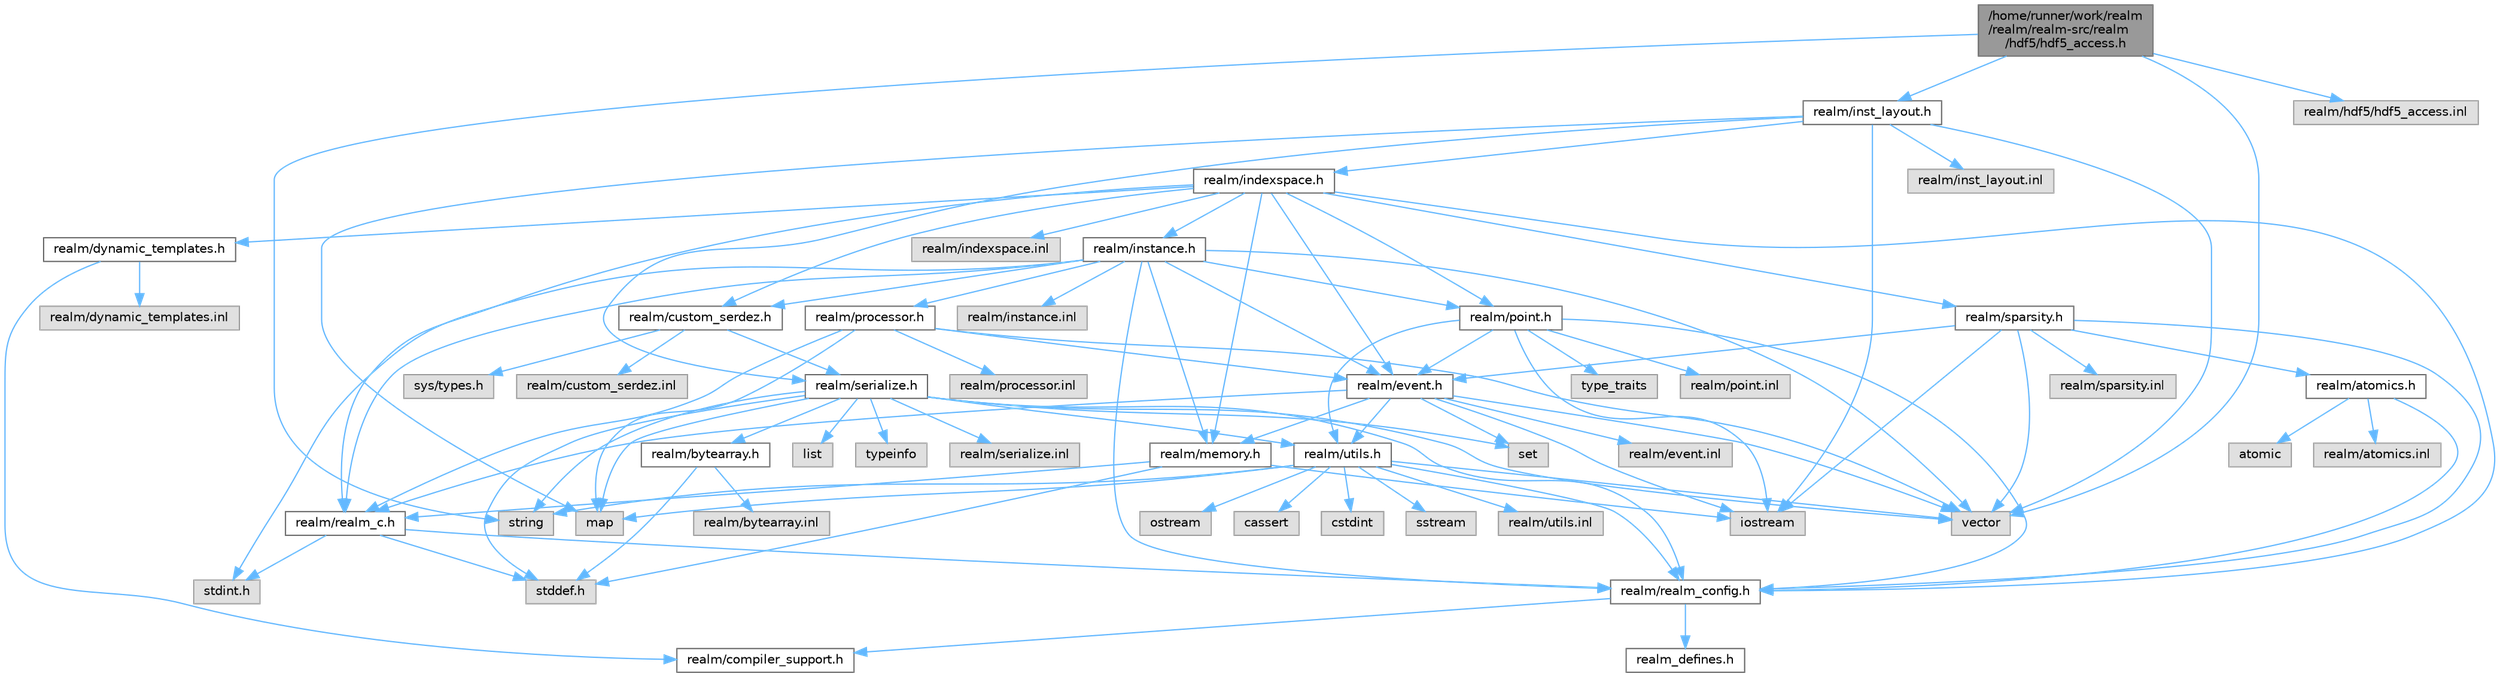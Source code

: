 digraph "/home/runner/work/realm/realm/realm-src/realm/hdf5/hdf5_access.h"
{
 // LATEX_PDF_SIZE
  bgcolor="transparent";
  edge [fontname=Helvetica,fontsize=10,labelfontname=Helvetica,labelfontsize=10];
  node [fontname=Helvetica,fontsize=10,shape=box,height=0.2,width=0.4];
  Node1 [id="Node000001",label="/home/runner/work/realm\l/realm/realm-src/realm\l/hdf5/hdf5_access.h",height=0.2,width=0.4,color="gray40", fillcolor="grey60", style="filled", fontcolor="black",tooltip=" "];
  Node1 -> Node2 [id="edge1_Node000001_Node000002",color="steelblue1",style="solid",tooltip=" "];
  Node2 [id="Node000002",label="realm/inst_layout.h",height=0.2,width=0.4,color="grey40", fillcolor="white", style="filled",URL="$inst__layout_8h.html",tooltip=" "];
  Node2 -> Node3 [id="edge2_Node000002_Node000003",color="steelblue1",style="solid",tooltip=" "];
  Node3 [id="Node000003",label="realm/indexspace.h",height=0.2,width=0.4,color="grey40", fillcolor="white", style="filled",URL="$indexspace_8h.html",tooltip=" "];
  Node3 -> Node4 [id="edge3_Node000003_Node000004",color="steelblue1",style="solid",tooltip=" "];
  Node4 [id="Node000004",label="realm/event.h",height=0.2,width=0.4,color="grey40", fillcolor="white", style="filled",URL="$event_8h.html",tooltip=" "];
  Node4 -> Node5 [id="edge4_Node000004_Node000005",color="steelblue1",style="solid",tooltip=" "];
  Node5 [id="Node000005",label="realm/realm_c.h",height=0.2,width=0.4,color="grey40", fillcolor="white", style="filled",URL="$realm__c_8h.html",tooltip=" "];
  Node5 -> Node6 [id="edge5_Node000005_Node000006",color="steelblue1",style="solid",tooltip=" "];
  Node6 [id="Node000006",label="realm/realm_config.h",height=0.2,width=0.4,color="grey40", fillcolor="white", style="filled",URL="$realm__config_8h.html",tooltip=" "];
  Node6 -> Node7 [id="edge6_Node000006_Node000007",color="steelblue1",style="solid",tooltip=" "];
  Node7 [id="Node000007",label="realm_defines.h",height=0.2,width=0.4,color="grey40", fillcolor="white", style="filled",URL="$realm__defines_8h.html",tooltip=" "];
  Node6 -> Node8 [id="edge7_Node000006_Node000008",color="steelblue1",style="solid",tooltip=" "];
  Node8 [id="Node000008",label="realm/compiler_support.h",height=0.2,width=0.4,color="grey40", fillcolor="white", style="filled",URL="$compiler__support_8h.html",tooltip=" "];
  Node5 -> Node9 [id="edge8_Node000005_Node000009",color="steelblue1",style="solid",tooltip=" "];
  Node9 [id="Node000009",label="stddef.h",height=0.2,width=0.4,color="grey60", fillcolor="#E0E0E0", style="filled",tooltip=" "];
  Node5 -> Node10 [id="edge9_Node000005_Node000010",color="steelblue1",style="solid",tooltip=" "];
  Node10 [id="Node000010",label="stdint.h",height=0.2,width=0.4,color="grey60", fillcolor="#E0E0E0", style="filled",tooltip=" "];
  Node4 -> Node11 [id="edge10_Node000004_Node000011",color="steelblue1",style="solid",tooltip=" "];
  Node11 [id="Node000011",label="realm/utils.h",height=0.2,width=0.4,color="grey40", fillcolor="white", style="filled",URL="$utils_8h.html",tooltip=" "];
  Node11 -> Node6 [id="edge11_Node000011_Node000006",color="steelblue1",style="solid",tooltip=" "];
  Node11 -> Node12 [id="edge12_Node000011_Node000012",color="steelblue1",style="solid",tooltip=" "];
  Node12 [id="Node000012",label="string",height=0.2,width=0.4,color="grey60", fillcolor="#E0E0E0", style="filled",tooltip=" "];
  Node11 -> Node13 [id="edge13_Node000011_Node000013",color="steelblue1",style="solid",tooltip=" "];
  Node13 [id="Node000013",label="ostream",height=0.2,width=0.4,color="grey60", fillcolor="#E0E0E0", style="filled",tooltip=" "];
  Node11 -> Node14 [id="edge14_Node000011_Node000014",color="steelblue1",style="solid",tooltip=" "];
  Node14 [id="Node000014",label="vector",height=0.2,width=0.4,color="grey60", fillcolor="#E0E0E0", style="filled",tooltip=" "];
  Node11 -> Node15 [id="edge15_Node000011_Node000015",color="steelblue1",style="solid",tooltip=" "];
  Node15 [id="Node000015",label="map",height=0.2,width=0.4,color="grey60", fillcolor="#E0E0E0", style="filled",tooltip=" "];
  Node11 -> Node16 [id="edge16_Node000011_Node000016",color="steelblue1",style="solid",tooltip=" "];
  Node16 [id="Node000016",label="cassert",height=0.2,width=0.4,color="grey60", fillcolor="#E0E0E0", style="filled",tooltip=" "];
  Node11 -> Node17 [id="edge17_Node000011_Node000017",color="steelblue1",style="solid",tooltip=" "];
  Node17 [id="Node000017",label="cstdint",height=0.2,width=0.4,color="grey60", fillcolor="#E0E0E0", style="filled",tooltip=" "];
  Node11 -> Node18 [id="edge18_Node000011_Node000018",color="steelblue1",style="solid",tooltip=" "];
  Node18 [id="Node000018",label="sstream",height=0.2,width=0.4,color="grey60", fillcolor="#E0E0E0", style="filled",tooltip=" "];
  Node11 -> Node19 [id="edge19_Node000011_Node000019",color="steelblue1",style="solid",tooltip=" "];
  Node19 [id="Node000019",label="realm/utils.inl",height=0.2,width=0.4,color="grey60", fillcolor="#E0E0E0", style="filled",tooltip=" "];
  Node4 -> Node20 [id="edge20_Node000004_Node000020",color="steelblue1",style="solid",tooltip=" "];
  Node20 [id="Node000020",label="realm/memory.h",height=0.2,width=0.4,color="grey40", fillcolor="white", style="filled",URL="$memory_8h.html",tooltip=" "];
  Node20 -> Node5 [id="edge21_Node000020_Node000005",color="steelblue1",style="solid",tooltip=" "];
  Node20 -> Node9 [id="edge22_Node000020_Node000009",color="steelblue1",style="solid",tooltip=" "];
  Node20 -> Node21 [id="edge23_Node000020_Node000021",color="steelblue1",style="solid",tooltip=" "];
  Node21 [id="Node000021",label="iostream",height=0.2,width=0.4,color="grey60", fillcolor="#E0E0E0", style="filled",tooltip=" "];
  Node4 -> Node14 [id="edge24_Node000004_Node000014",color="steelblue1",style="solid",tooltip=" "];
  Node4 -> Node22 [id="edge25_Node000004_Node000022",color="steelblue1",style="solid",tooltip=" "];
  Node22 [id="Node000022",label="set",height=0.2,width=0.4,color="grey60", fillcolor="#E0E0E0", style="filled",tooltip=" "];
  Node4 -> Node21 [id="edge26_Node000004_Node000021",color="steelblue1",style="solid",tooltip=" "];
  Node4 -> Node23 [id="edge27_Node000004_Node000023",color="steelblue1",style="solid",tooltip=" "];
  Node23 [id="Node000023",label="realm/event.inl",height=0.2,width=0.4,color="grey60", fillcolor="#E0E0E0", style="filled",tooltip=" "];
  Node3 -> Node20 [id="edge28_Node000003_Node000020",color="steelblue1",style="solid",tooltip=" "];
  Node3 -> Node24 [id="edge29_Node000003_Node000024",color="steelblue1",style="solid",tooltip=" "];
  Node24 [id="Node000024",label="realm/point.h",height=0.2,width=0.4,color="grey40", fillcolor="white", style="filled",URL="$point_8h.html",tooltip=" "];
  Node24 -> Node6 [id="edge30_Node000024_Node000006",color="steelblue1",style="solid",tooltip=" "];
  Node24 -> Node4 [id="edge31_Node000024_Node000004",color="steelblue1",style="solid",tooltip=" "];
  Node24 -> Node11 [id="edge32_Node000024_Node000011",color="steelblue1",style="solid",tooltip=" "];
  Node24 -> Node21 [id="edge33_Node000024_Node000021",color="steelblue1",style="solid",tooltip=" "];
  Node24 -> Node25 [id="edge34_Node000024_Node000025",color="steelblue1",style="solid",tooltip=" "];
  Node25 [id="Node000025",label="type_traits",height=0.2,width=0.4,color="grey60", fillcolor="#E0E0E0", style="filled",tooltip=" "];
  Node24 -> Node26 [id="edge35_Node000024_Node000026",color="steelblue1",style="solid",tooltip=" "];
  Node26 [id="Node000026",label="realm/point.inl",height=0.2,width=0.4,color="grey60", fillcolor="#E0E0E0", style="filled",tooltip=" "];
  Node3 -> Node27 [id="edge36_Node000003_Node000027",color="steelblue1",style="solid",tooltip=" "];
  Node27 [id="Node000027",label="realm/instance.h",height=0.2,width=0.4,color="grey40", fillcolor="white", style="filled",URL="$instance_8h.html",tooltip=" "];
  Node27 -> Node6 [id="edge37_Node000027_Node000006",color="steelblue1",style="solid",tooltip=" "];
  Node27 -> Node5 [id="edge38_Node000027_Node000005",color="steelblue1",style="solid",tooltip=" "];
  Node27 -> Node4 [id="edge39_Node000027_Node000004",color="steelblue1",style="solid",tooltip=" "];
  Node27 -> Node20 [id="edge40_Node000027_Node000020",color="steelblue1",style="solid",tooltip=" "];
  Node27 -> Node28 [id="edge41_Node000027_Node000028",color="steelblue1",style="solid",tooltip=" "];
  Node28 [id="Node000028",label="realm/processor.h",height=0.2,width=0.4,color="grey40", fillcolor="white", style="filled",URL="$processor_8h.html",tooltip=" "];
  Node28 -> Node5 [id="edge42_Node000028_Node000005",color="steelblue1",style="solid",tooltip=" "];
  Node28 -> Node4 [id="edge43_Node000028_Node000004",color="steelblue1",style="solid",tooltip=" "];
  Node28 -> Node14 [id="edge44_Node000028_Node000014",color="steelblue1",style="solid",tooltip=" "];
  Node28 -> Node15 [id="edge45_Node000028_Node000015",color="steelblue1",style="solid",tooltip=" "];
  Node28 -> Node29 [id="edge46_Node000028_Node000029",color="steelblue1",style="solid",tooltip=" "];
  Node29 [id="Node000029",label="realm/processor.inl",height=0.2,width=0.4,color="grey60", fillcolor="#E0E0E0", style="filled",tooltip=" "];
  Node27 -> Node24 [id="edge47_Node000027_Node000024",color="steelblue1",style="solid",tooltip=" "];
  Node27 -> Node30 [id="edge48_Node000027_Node000030",color="steelblue1",style="solid",tooltip=" "];
  Node30 [id="Node000030",label="realm/custom_serdez.h",height=0.2,width=0.4,color="grey40", fillcolor="white", style="filled",URL="$custom__serdez_8h.html",tooltip=" "];
  Node30 -> Node31 [id="edge49_Node000030_Node000031",color="steelblue1",style="solid",tooltip=" "];
  Node31 [id="Node000031",label="realm/serialize.h",height=0.2,width=0.4,color="grey40", fillcolor="white", style="filled",URL="$serialize_8h.html",tooltip=" "];
  Node31 -> Node6 [id="edge50_Node000031_Node000006",color="steelblue1",style="solid",tooltip=" "];
  Node31 -> Node32 [id="edge51_Node000031_Node000032",color="steelblue1",style="solid",tooltip=" "];
  Node32 [id="Node000032",label="realm/bytearray.h",height=0.2,width=0.4,color="grey40", fillcolor="white", style="filled",URL="$bytearray_8h.html",tooltip=" "];
  Node32 -> Node9 [id="edge52_Node000032_Node000009",color="steelblue1",style="solid",tooltip=" "];
  Node32 -> Node33 [id="edge53_Node000032_Node000033",color="steelblue1",style="solid",tooltip=" "];
  Node33 [id="Node000033",label="realm/bytearray.inl",height=0.2,width=0.4,color="grey60", fillcolor="#E0E0E0", style="filled",tooltip=" "];
  Node31 -> Node11 [id="edge54_Node000031_Node000011",color="steelblue1",style="solid",tooltip=" "];
  Node31 -> Node9 [id="edge55_Node000031_Node000009",color="steelblue1",style="solid",tooltip=" "];
  Node31 -> Node14 [id="edge56_Node000031_Node000014",color="steelblue1",style="solid",tooltip=" "];
  Node31 -> Node34 [id="edge57_Node000031_Node000034",color="steelblue1",style="solid",tooltip=" "];
  Node34 [id="Node000034",label="list",height=0.2,width=0.4,color="grey60", fillcolor="#E0E0E0", style="filled",tooltip=" "];
  Node31 -> Node22 [id="edge58_Node000031_Node000022",color="steelblue1",style="solid",tooltip=" "];
  Node31 -> Node15 [id="edge59_Node000031_Node000015",color="steelblue1",style="solid",tooltip=" "];
  Node31 -> Node12 [id="edge60_Node000031_Node000012",color="steelblue1",style="solid",tooltip=" "];
  Node31 -> Node35 [id="edge61_Node000031_Node000035",color="steelblue1",style="solid",tooltip=" "];
  Node35 [id="Node000035",label="typeinfo",height=0.2,width=0.4,color="grey60", fillcolor="#E0E0E0", style="filled",tooltip=" "];
  Node31 -> Node36 [id="edge62_Node000031_Node000036",color="steelblue1",style="solid",tooltip=" "];
  Node36 [id="Node000036",label="realm/serialize.inl",height=0.2,width=0.4,color="grey60", fillcolor="#E0E0E0", style="filled",tooltip=" "];
  Node30 -> Node37 [id="edge63_Node000030_Node000037",color="steelblue1",style="solid",tooltip=" "];
  Node37 [id="Node000037",label="sys/types.h",height=0.2,width=0.4,color="grey60", fillcolor="#E0E0E0", style="filled",tooltip=" "];
  Node30 -> Node38 [id="edge64_Node000030_Node000038",color="steelblue1",style="solid",tooltip=" "];
  Node38 [id="Node000038",label="realm/custom_serdez.inl",height=0.2,width=0.4,color="grey60", fillcolor="#E0E0E0", style="filled",tooltip=" "];
  Node27 -> Node14 [id="edge65_Node000027_Node000014",color="steelblue1",style="solid",tooltip=" "];
  Node27 -> Node10 [id="edge66_Node000027_Node000010",color="steelblue1",style="solid",tooltip=" "];
  Node27 -> Node39 [id="edge67_Node000027_Node000039",color="steelblue1",style="solid",tooltip=" "];
  Node39 [id="Node000039",label="realm/instance.inl",height=0.2,width=0.4,color="grey60", fillcolor="#E0E0E0", style="filled",tooltip=" "];
  Node3 -> Node5 [id="edge68_Node000003_Node000005",color="steelblue1",style="solid",tooltip=" "];
  Node3 -> Node6 [id="edge69_Node000003_Node000006",color="steelblue1",style="solid",tooltip=" "];
  Node3 -> Node40 [id="edge70_Node000003_Node000040",color="steelblue1",style="solid",tooltip=" "];
  Node40 [id="Node000040",label="realm/sparsity.h",height=0.2,width=0.4,color="grey40", fillcolor="white", style="filled",URL="$sparsity_8h.html",tooltip=" "];
  Node40 -> Node6 [id="edge71_Node000040_Node000006",color="steelblue1",style="solid",tooltip=" "];
  Node40 -> Node4 [id="edge72_Node000040_Node000004",color="steelblue1",style="solid",tooltip=" "];
  Node40 -> Node41 [id="edge73_Node000040_Node000041",color="steelblue1",style="solid",tooltip=" "];
  Node41 [id="Node000041",label="realm/atomics.h",height=0.2,width=0.4,color="grey40", fillcolor="white", style="filled",URL="$atomics_8h.html",tooltip=" "];
  Node41 -> Node6 [id="edge74_Node000041_Node000006",color="steelblue1",style="solid",tooltip=" "];
  Node41 -> Node42 [id="edge75_Node000041_Node000042",color="steelblue1",style="solid",tooltip=" "];
  Node42 [id="Node000042",label="atomic",height=0.2,width=0.4,color="grey60", fillcolor="#E0E0E0", style="filled",tooltip=" "];
  Node41 -> Node43 [id="edge76_Node000041_Node000043",color="steelblue1",style="solid",tooltip=" "];
  Node43 [id="Node000043",label="realm/atomics.inl",height=0.2,width=0.4,color="grey60", fillcolor="#E0E0E0", style="filled",tooltip=" "];
  Node40 -> Node21 [id="edge77_Node000040_Node000021",color="steelblue1",style="solid",tooltip=" "];
  Node40 -> Node14 [id="edge78_Node000040_Node000014",color="steelblue1",style="solid",tooltip=" "];
  Node40 -> Node44 [id="edge79_Node000040_Node000044",color="steelblue1",style="solid",tooltip=" "];
  Node44 [id="Node000044",label="realm/sparsity.inl",height=0.2,width=0.4,color="grey60", fillcolor="#E0E0E0", style="filled",tooltip=" "];
  Node3 -> Node45 [id="edge80_Node000003_Node000045",color="steelblue1",style="solid",tooltip=" "];
  Node45 [id="Node000045",label="realm/dynamic_templates.h",height=0.2,width=0.4,color="grey40", fillcolor="white", style="filled",URL="$dynamic__templates_8h.html",tooltip=" "];
  Node45 -> Node8 [id="edge81_Node000045_Node000008",color="steelblue1",style="solid",tooltip=" "];
  Node45 -> Node46 [id="edge82_Node000045_Node000046",color="steelblue1",style="solid",tooltip=" "];
  Node46 [id="Node000046",label="realm/dynamic_templates.inl",height=0.2,width=0.4,color="grey60", fillcolor="#E0E0E0", style="filled",tooltip=" "];
  Node3 -> Node30 [id="edge83_Node000003_Node000030",color="steelblue1",style="solid",tooltip=" "];
  Node3 -> Node47 [id="edge84_Node000003_Node000047",color="steelblue1",style="solid",tooltip=" "];
  Node47 [id="Node000047",label="realm/indexspace.inl",height=0.2,width=0.4,color="grey60", fillcolor="#E0E0E0", style="filled",tooltip=" "];
  Node2 -> Node31 [id="edge85_Node000002_Node000031",color="steelblue1",style="solid",tooltip=" "];
  Node2 -> Node14 [id="edge86_Node000002_Node000014",color="steelblue1",style="solid",tooltip=" "];
  Node2 -> Node15 [id="edge87_Node000002_Node000015",color="steelblue1",style="solid",tooltip=" "];
  Node2 -> Node21 [id="edge88_Node000002_Node000021",color="steelblue1",style="solid",tooltip=" "];
  Node2 -> Node48 [id="edge89_Node000002_Node000048",color="steelblue1",style="solid",tooltip=" "];
  Node48 [id="Node000048",label="realm/inst_layout.inl",height=0.2,width=0.4,color="grey60", fillcolor="#E0E0E0", style="filled",tooltip=" "];
  Node1 -> Node12 [id="edge90_Node000001_Node000012",color="steelblue1",style="solid",tooltip=" "];
  Node1 -> Node14 [id="edge91_Node000001_Node000014",color="steelblue1",style="solid",tooltip=" "];
  Node1 -> Node49 [id="edge92_Node000001_Node000049",color="steelblue1",style="solid",tooltip=" "];
  Node49 [id="Node000049",label="realm/hdf5/hdf5_access.inl",height=0.2,width=0.4,color="grey60", fillcolor="#E0E0E0", style="filled",tooltip=" "];
}
